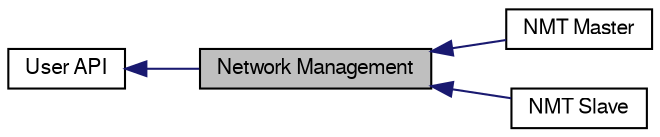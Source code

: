 digraph "Network Management"
{
  edge [fontname="FreeSans",fontsize="10",labelfontname="FreeSans",labelfontsize="10"];
  node [fontname="FreeSans",fontsize="10",shape=record];
  rankdir=LR;
  Node2 [label="NMT Master",height=0.2,width=0.4,color="black", fillcolor="white", style="filled",URL="$group__nmtmaster.html",tooltip="NMT master provides mechanisms that control and monitor the state of nodes and their behavior in the ..."];
  Node3 [label="NMT Slave",height=0.2,width=0.4,color="black", fillcolor="white", style="filled",URL="$group__nmtslave.html",tooltip="The NMT Slave methods are called automatically when a NMT message from Master are received..."];
  Node1 [label="User API",height=0.2,width=0.4,color="black", fillcolor="white", style="filled",URL="$group__userapi.html"];
  Node0 [label="Network Management",height=0.2,width=0.4,color="black", fillcolor="grey75", style="filled" fontcolor="black"];
  Node1->Node0 [shape=plaintext, color="midnightblue", dir="back", style="solid"];
  Node0->Node2 [shape=plaintext, color="midnightblue", dir="back", style="solid"];
  Node0->Node3 [shape=plaintext, color="midnightblue", dir="back", style="solid"];
}
